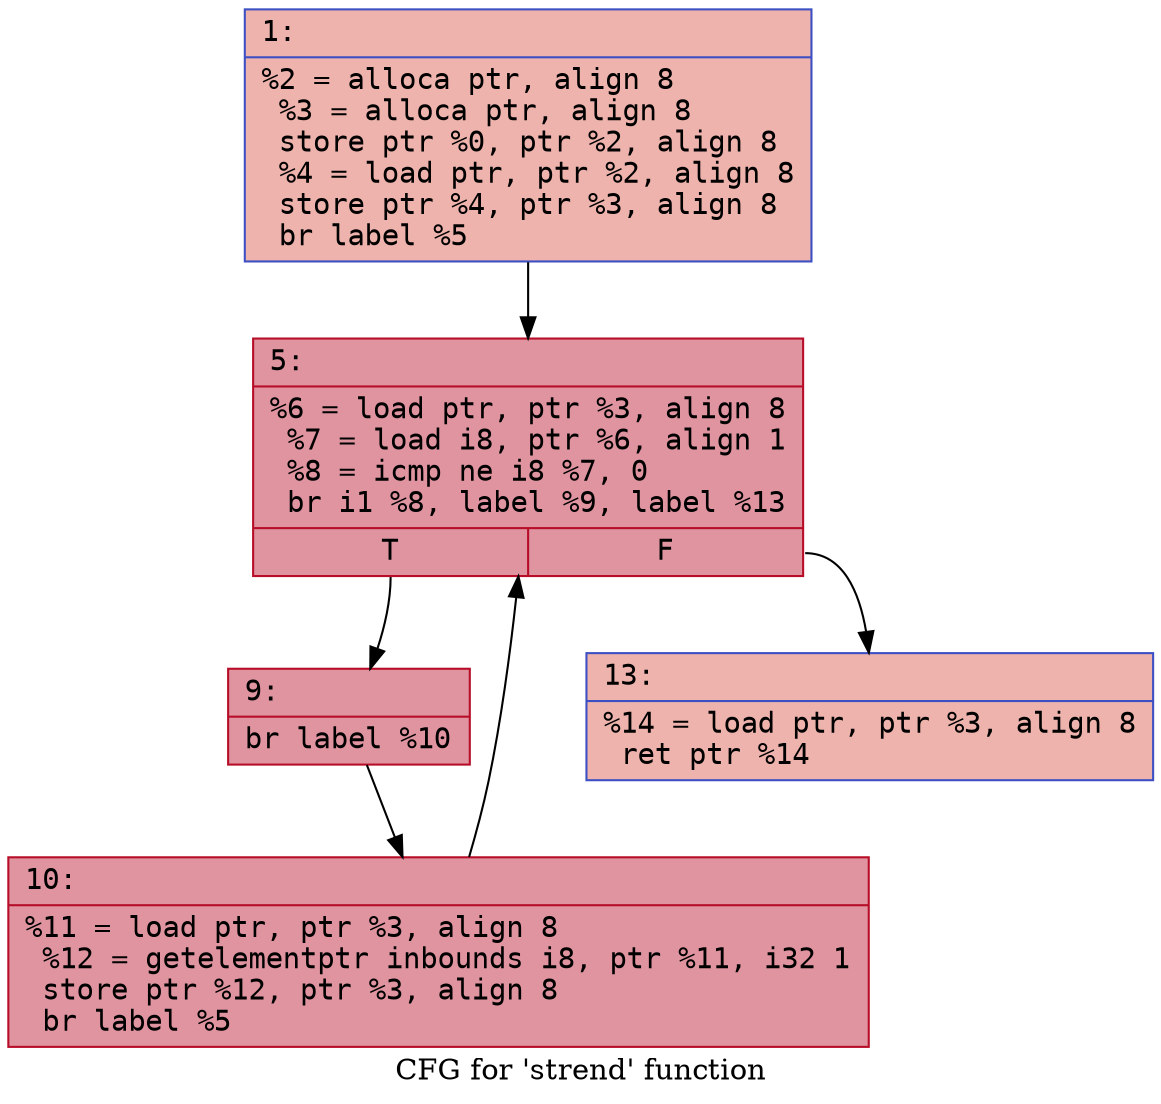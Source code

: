 digraph "CFG for 'strend' function" {
	label="CFG for 'strend' function";

	Node0x600003ee6c10 [shape=record,color="#3d50c3ff", style=filled, fillcolor="#d6524470" fontname="Courier",label="{1:\l|  %2 = alloca ptr, align 8\l  %3 = alloca ptr, align 8\l  store ptr %0, ptr %2, align 8\l  %4 = load ptr, ptr %2, align 8\l  store ptr %4, ptr %3, align 8\l  br label %5\l}"];
	Node0x600003ee6c10 -> Node0x600003ee6c60[tooltip="1 -> 5\nProbability 100.00%" ];
	Node0x600003ee6c60 [shape=record,color="#b70d28ff", style=filled, fillcolor="#b70d2870" fontname="Courier",label="{5:\l|  %6 = load ptr, ptr %3, align 8\l  %7 = load i8, ptr %6, align 1\l  %8 = icmp ne i8 %7, 0\l  br i1 %8, label %9, label %13\l|{<s0>T|<s1>F}}"];
	Node0x600003ee6c60:s0 -> Node0x600003ee6cb0[tooltip="5 -> 9\nProbability 96.88%" ];
	Node0x600003ee6c60:s1 -> Node0x600003ee6d50[tooltip="5 -> 13\nProbability 3.12%" ];
	Node0x600003ee6cb0 [shape=record,color="#b70d28ff", style=filled, fillcolor="#b70d2870" fontname="Courier",label="{9:\l|  br label %10\l}"];
	Node0x600003ee6cb0 -> Node0x600003ee6d00[tooltip="9 -> 10\nProbability 100.00%" ];
	Node0x600003ee6d00 [shape=record,color="#b70d28ff", style=filled, fillcolor="#b70d2870" fontname="Courier",label="{10:\l|  %11 = load ptr, ptr %3, align 8\l  %12 = getelementptr inbounds i8, ptr %11, i32 1\l  store ptr %12, ptr %3, align 8\l  br label %5\l}"];
	Node0x600003ee6d00 -> Node0x600003ee6c60[tooltip="10 -> 5\nProbability 100.00%" ];
	Node0x600003ee6d50 [shape=record,color="#3d50c3ff", style=filled, fillcolor="#d6524470" fontname="Courier",label="{13:\l|  %14 = load ptr, ptr %3, align 8\l  ret ptr %14\l}"];
}
